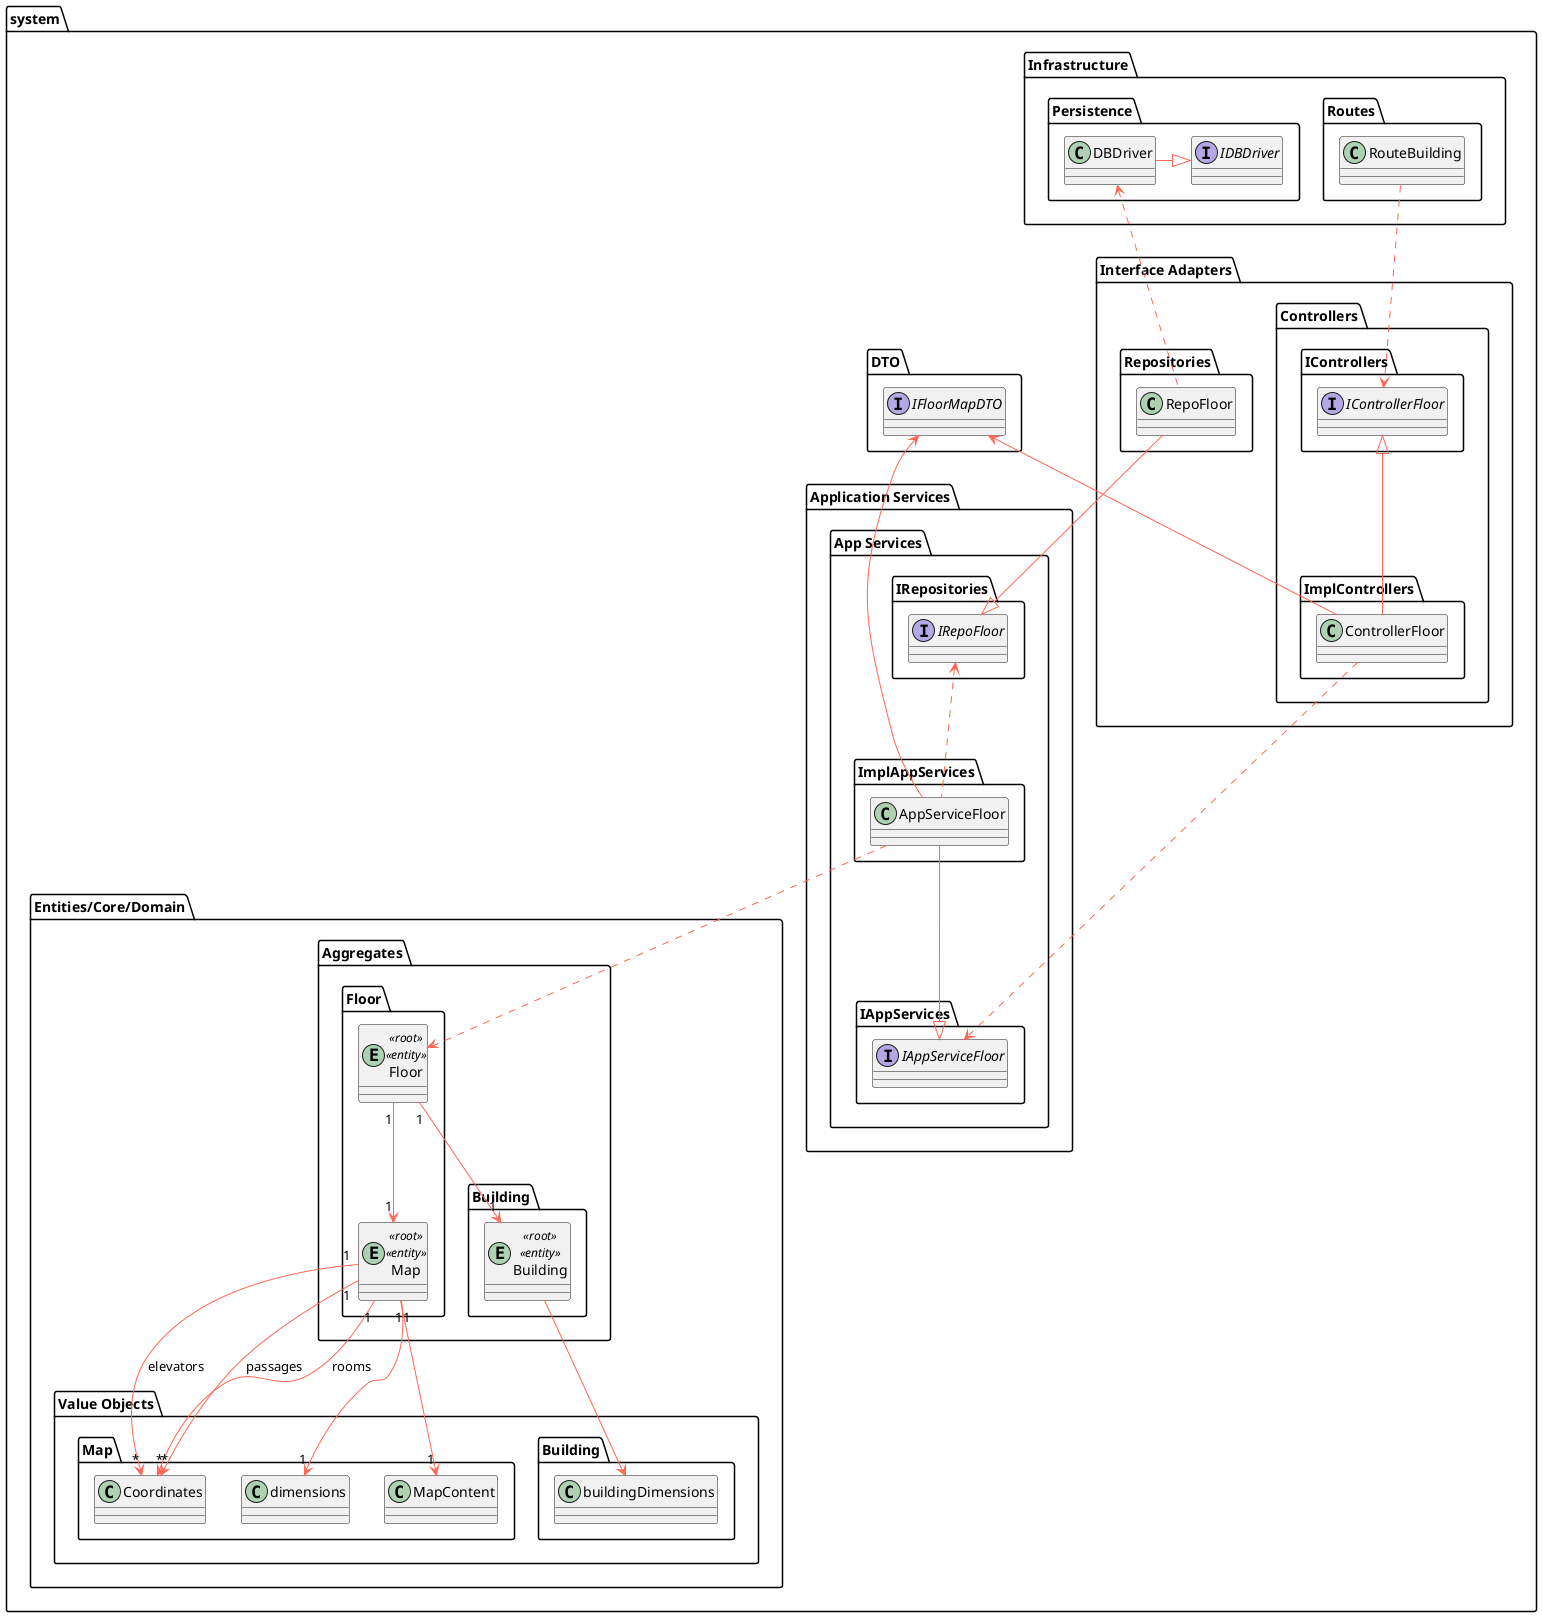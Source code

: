 @startuml

skinparam component {
    FontSize 16
    BackgroundColor<<Apache>> LightCoral
    BorderColor<<Apache>> #FF6655
    FontName Courier
    BorderColor black
    BackgroundColor DeepSkyBlue
    ArrowFontName Impact
    ArrowColor #FF6655
}

package system {
    package "Infrastructure" {
        package "Persistence" {
            interface IDBDriver
            class DBDriver
        }
        package "Routes" {
            class RouteBuilding
        }



        DBDriver -right--|> IDBDriver
    }

    package "Interface Adapters" {
        package "Controllers" {
            package "IControllers" {
                interface IControllerFloor
            }

            package "ImplControllers" {
                class ControllerFloor
            }
            ControllerFloor -up-|> IControllerFloor
        }

        package "Repositories" {
            class RepoFloor
        }

        RepoFloor .up.> DBDriver

        RouteBuilding ...right.> IControllerFloor
    }

    package "Application Services" {
        package "App Services" {
            package "IAppServices" {
                interface IAppServiceFloor
            }

            package "ImplAppServices" {
                class AppServiceFloor
            }

            AppServiceFloor --|> IAppServiceFloor

            package "IRepositories" {
                interface IRepoFloor
            }

            RepoFloor --|> IRepoFloor
        }

        ControllerFloor ..> IAppServiceFloor

        AppServiceFloor .up.> IRepoFloor
    }

    package "Entities/Core/Domain" {
        package "Aggregates" {
            package "Floor" as a_floor {
                entity Floor <<root>> <<entity>>
                entity Map <<root>> <<entity>>

            }
            package "Building" as a_building{
                entity Building <<root>> <<entity>>
            }
            Floor "1" --> "1" Building
            Floor "1" --> "1" Map
        }


        package "Value Objects" {
            package "Map" as vo_building {
                class dimensions
                class MapContent
                class Coordinates
            }


            package "Building" as build {
                class buildingDimensions
            }
        }

        Map "1" --> "1" MapContent
        Map "1" --> "1" dimensions
        Map "1" --> "*" Coordinates: elevators
        Map "1" --> "*" Coordinates: passages
        Map "1" --> "*" Coordinates: rooms

        Building --> buildingDimensions

        AppServiceFloor ..> Floor

    }
    package "DTO" {
        interface IFloorMapDTO

    }
    AppServiceFloor -up-> IFloorMapDTO
    ControllerFloor -up-> IFloorMapDTO
}

@enduml

